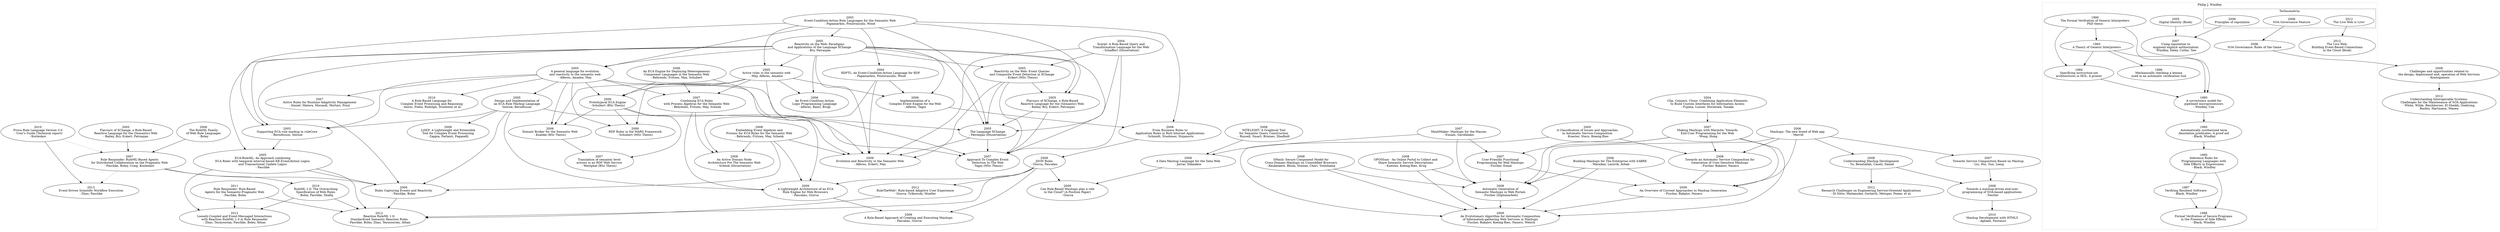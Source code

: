 digraph G {
//	size="46.61,66.22";		// A-1
//	page="66.22,66.61";		// A-1
//	page="33.11,46.61";		// A0
//	page="46.61,33.11";		// A0
//	page="23.39,33.11";		// A1
//	page="16.53,23.39";		// A2
//	page="11.69, 16.53";	// A3
//	page="8.27, 11.69";		// A4
//	rotate="90";
//TODO add XPath and RDF ressources?

/*
 *  2003
 */
	"2003-Papamarkos-ECARLSW.pdf"
	[label="2003\nEvent-Condition-Action Rule Languages for the Semantic Web\n- Papamarkos, Poulovassilis, Wood"];
	"2003-Papamarkos-ECARLSW.pdf" -> "2004-Papamarkos_etal-RDFTL.pdf";
	"2003-Papamarkos-ECARLSW.pdf" -> "2005-Alferes_etal-GLER.pdf";
	"2003-Papamarkos-ECARLSW.pdf" -> "2005-Bailey_etal-FlavorsOfXChange.pdf";
	"2003-Papamarkos-ECARLSW.pdf" -> "2005-Berndtsson_Serioe-ECA_ruleCore.pdf";
	"2003-Papamarkos-ECARLSW.pdf" -> "2005-Bry_etal-XChange.pdf";
	"2003-Papamarkos-ECARLSW.pdf" -> "2005-May_etal-ARSW.pdf";
	"2003-Papamarkos-ECARLSW.pdf" -> "2005-Patranjan-TLE.pdf";
	"2003-Papamarkos-ECARLSW.pdf" -> "2008-Schmidt_etal-BRAP.pdf";

/*
 *  2004
 */
	"2004-Fujima_etal-CCCCAE.pdf"
	[label="2004\nClip, Connect, Clone: Combining Application Elements\nto Build Custom Interfaces for Information Access\n- Fujima, Lunzer, Hornboek, Tanaka"];
	"2004-Fujima_etal-CCCCAE.pdf" -> "2007-Wong_Hong-Marmite.pdf";


	"2004-Papamarkos_etal-RDFTL.pdf"
	[label="2004\nRDFTL: An Event-Condition-Action Language for RDF\n- Papamarkos, Poulovassilis, Wood"];
	"2004-Papamarkos_etal-RDFTL.pdf" -> "2006-Alferes_Tagni-ICEEW.pdf";
	"2004-Papamarkos_etal-RDFTL.pdf" -> "2008-Schenk-ADNA.pdf";
	"2004-Papamarkos_etal-RDFTL.pdf" -> "2009-Alferes_etal-ERSW.pdf";

	"2004-Schaffert-Xcerpt.pdf"
	[label="2004\nXcerpt: A Rule-Based Query and\nTransformation Language for the Web\n- Schaffert (Dissertation)"];
	"2004-Schaffert-Xcerpt.pdf" -> "2005-Eckert-RWEQCED.pdf";
	"2004-Schaffert-Xcerpt.pdf" -> "2005-Patranjan-TLE.pdf";
	"2004-Schaffert-Xcerpt.pdf" -> "2007-Tagni-CET.pdf";
	"2004-Schaffert-Xcerpt.pdf" -> "2009-Alferes_etal-ERSW.pdf";
// Some paper reference also: F. Bry and S. Schaffert. A Gentle Introduction into Xcerpt, a Rule-based Query and Transformation Language for XML


/*
 *  2005
 */
	"2005-Alferes_etal-GLER.pdf"
	[label="2005\nA general language for evolution\nand reactivity in the semantic web\n- Alferes, Amador, May"];
	"2005-Alferes_etal-GLER.pdf" -> "2005-Berndtsson_Serioe-ECA_ruleCore.pdf";
	"2005-Alferes_etal-GLER.pdf" -> "2005-Seirioe_Berndtsson-DIECARML.pdf";
	"2005-Alferes_etal-GLER.pdf" -> "2005-Patranjan-TLE.pdf";
	"2005-Alferes_etal-GLER.pdf" -> "2006-Knabke-Domain_Broker.pdf";
	"2005-Alferes_etal-GLER.pdf" -> "2006-Schubert-ECA_Engine.pdf";
	"2005-Alferes_etal-GLER.pdf" -> "2007-Daniel_etal-ARRAM.pdf";
	"2005-Alferes_etal-GLER.pdf" -> "2007-Tagni-CET.pdf";
	"2005-Alferes_etal-GLER.pdf" -> "2007-Behrends_etal-CECAPA.pdf";
	"2005-Alferes_etal-GLER.pdf" -> "2009-Schubert-RDF_Rules_MARS.pdf";
	"2005-Alferes_etal-GLER.pdf" -> "2010-Anicic_etal-RBLCEPR.pdf";

	"2005-Bailey_etal-FlavorsOfXChange.pdf"
	[label="2005\nFlavours of XChange, a Rule-Based\nReactive Language for the (Semantic) Web\n- Bailey, Bry, Eckert, Patranjan"];
	"2005-Bailey_etal-FlavorsOfXChange.pdf" -> "2005-Patranjan-TLE.pdf";
	"2005-Bailey_etal-FlavorsOfXChange.pdf" -> "2007-Tagni-CET.pdf";

	"2005-Ball_etal-OOjDrew.pdf"
	[label="2005\nFlavours of XChange, a Rule-Based\nReactive Language for the (Semantic) Web\n- Bailey, Bry, Eckert, Patranjan"];
	"2005-Ball_etal-OOjDrew.pdf" -> "2007-Paschke_etal-RuleResponder.pdf";

	"2005-Berndtsson_Serioe-ECA_ruleCore.pdf"
	[label="2005\nSupporting ECA rule markup in ruleCore\n- Berndtsson, Seirioe"];
	"2005-Berndtsson_Serioe-ECA_ruleCore.pdf" -> "2005-Paschke-ECA_RuleML.pdf";

	"2005-Bry_etal-XChange.pdf"
	[label="2005\nReactivity on the Web: Paradigms\nand Applications of the Language XChange\n- Bry, Patranjan"];
	"2005-Bry_etal-XChange.pdf" -> "2005-Alferes_etal-GLER.pdf";
	"2005-Bry_etal-XChange.pdf" -> "2005-Bailey_etal-FlavorsOfXChange.pdf";
	"2005-Bry_etal-XChange.pdf" -> "2005-Berndtsson_Serioe-ECA_ruleCore.pdf";
	"2005-Bry_etal-XChange.pdf" -> "2005-Eckert-RWEQCED.pdf";
	"2005-Bry_etal-XChange.pdf" -> "2005-May_etal-ARSW.pdf";
	"2005-Bry_etal-XChange.pdf" -> "2005-Patranjan-TLE.pdf";
	"2005-Bry_etal-XChange.pdf" -> "2005-Paschke-ECA_RuleML.pdf";
	"2005-Bry_etal-XChange.pdf" -> "2006-Alferes_etal-ECALPL.pdf";
	"2005-Bry_etal-XChange.pdf" -> "2006-Alferes_Tagni-ICEEW.pdf";
	"2005-Bry_etal-XChange.pdf" -> "2007-Tagni-CET.pdf";
	"2005-Bry_etal-XChange.pdf" -> "2009-Alferes_etal-ERSW.pdf";
	"2005-Bry_etal-XChange.pdf" -> "2009-Paschke_Boley-RCER.pdf";

	"2005-Eckert-RWEQCED.pdf"
	[label="2005\nReactivity on the Web: Event Queries\nand Composite Event Detection in XChange\n- Eckert (MSc Thesis)"];
	"2005-Eckert-RWEQCED.pdf" -> "2005-Bailey_etal-FlavorsOfXChange.pdf";
	"2005-Eckert-RWEQCED.pdf" -> "2007-Tagni-CET.pdf";
	"2005-Eckert-RWEQCED.pdf" -> "2005-Patranjan-TLE.pdf";
	"2005-Eckert-RWEQCED.pdf" -> "2009-Alferes_etal-ERSW.pdf";

	"2005-Kuester_etal-CIAASC.pdf"
	[label="2005\nA Classification of Issues and Approaches\nin Automatic Service Composition\n- Kuester, Stern, Koenig-Ries"];
	"2005-Kuester_etal-CIAASC.pdf" -> "2008-Fischer_etal-TASCG.pdf";
	"2005-Kuester_etal-CIAASC.pdf" -> "2009-Fischer_etal-EAACIGWS.pdf";

	"2005-May_etal-ARSW.pdf"
	[label="2005\nActive rules in the semantic web\n- May, Alferes, Amador"];
	"2005-May_etal-ARSW.pdf" -> "2006-Knabke-Domain_Broker.pdf";
	"2005-May_etal-ARSW.pdf" -> "2006-Alferes_etal-ECALPL.pdf";
	"2005-May_etal-ARSW.pdf" -> "2006-Alferes_Tagni-ICEEW.pdf";
	"2005-May_etal-ARSW.pdf" -> "2006-Schubert-ECA_Engine.pdf";
	"2005-May_etal-ARSW.pdf" -> "2007-Behrends_etal-CECAPA.pdf";
	"2005-May_etal-ARSW.pdf" -> "2009-Alferes_etal-ERSW.pdf";
	"2005-May_etal-ARSW.pdf" -> "2009-Schubert-RDF_Rules_MARS.pdf";

	"2005-Patranjan-TLE.pdf"
	[label="2005\nThe Language XChange\n- Patranjan (Dissertation)"];
	"2005-Patranjan-TLE.pdf" -> "2007-Tagni-CET.pdf";
	"2005-Patranjan-TLE.pdf" -> "2009-Alferes_etal-ERSW.pdf";

	"2005-Paschke-ECA_RuleML.pdf"
	[label="2005\nECA-RuleML: An Approach combining\nECA Rules with temporal interval-based KR Event/Action Logics\nand Transactional Update Logics\n- Paschke"];
	"2005-Paschke-ECA_RuleML.pdf" -> "2009-Paschke_Boley-RCER.pdf";
	"2005-Paschke-ECA_RuleML.pdf" -> "2012-Zhao_etal-LCEMI.pdf";
	"2005-Paschke-ECA_RuleML.pdf" -> "2012-Paschke_etal-ReactionRuleML.pdf";

	"2005-Seirioe_Berndtsson-DIECARML.pdf"
	[label="2005\nDesign and Implementation of\nan ECA Rule Markup Language\nSeirioe, Berndtsson"];
	"2005-Seirioe_Berndtsson-DIECARML.pdf" -> "2005-Berndtsson_Serioe-ECA_ruleCore.pdf";
	"2005-Seirioe_Berndtsson-DIECARML.pdf" -> "2009-Alferes_etal-ERSW.pdf";
	"2005-Seirioe_Berndtsson-DIECARML.pdf" -> "2009-Pascalau_Giurca-LWAECARE.pdf";
	"2005-Seirioe_Berndtsson-DIECARML.pdf" -> "2009-Paschke_Boley-RCER.pdf"
	"2005-Seirioe_Berndtsson-DIECARML.pdf" -> "2009-Zappia_etal-LiSEP.pdf";
	
/*
 *  2006
 */
	"2006-Alferes_etal-ECALPL.pdf"
	[label="2006\nAn Event-Condition-Action\nLogic Programming Language\n- Alferes, Banti, Brogi"];

	"2006-Alferes_Tagni-ICEEW.pdf"
	[label="2006\nImplementation of a\nComplex Event Engine for the Web\n- Alferes, Tagni"];
	"2006-Alferes_Tagni-ICEEW.pdf" -> "2008-Schmidt_etal-BRAP.pdf";

	"2006-Behrends_etal-ECAEDHCL.pdf"
	[label="2006\nAn ECA Engine for Deploying Heterogeneous\nComponent Languages in the Semantic Web\n- Behrends, Fritzen, May, Schubert"];
	"2006-Behrends_etal-ECAEDHCL.pdf" -> "2006-Schubert-ECA_Engine.pdf";
	"2006-Behrends_etal-ECAEDHCL.pdf" -> "2007-Behrends_etal-CECAPA.pdf";
	"2006-Behrends_etal-ECAEDHCL.pdf" -> "2009-Pascalau_Giurca-LWAECARE.pdf";

	"2006-Boley-RuleML.pdf"
	[label="2006\nThe RuleML Family\nof Web Rule Languages\n- Boley"];
	"2006-Boley-RuleML.pdf" -> "2007-Paschke_etal-RuleResponder.pdf";
	
	"2006-Knabke-Domain_Broker.pdf"
	[label="2006\nDomain Broker for the Semantic Web\n- Knabke (BSc Thesis)"];
	"2006-Knabke-Domain_Broker.pdf" -> "2007-Westphal-TSLA.pdf";

	"2006-Merrill-MNBWA.pdf"
	[label="2006\nMashups: The new breed of Web app\n- Merrill"];
	"2006-Merrill-MNBWA.pdf" -> "2008-Fischer_etal-TASCG.pdf";
	"2006-Merrill-MNBWA.pdf" -> "2009-Fischer_etal-OCAMG.pdf";
	"2006-Merrill-MNBWA.pdf" -> "2008-Fischer-AGSMWP.pdf";
	"2006-Merrill-MNBWA.pdf" -> "2007-Liu_etal-TSCBM.pdf"
	"2006-Merrill-MNBWA.pdf" -> "2008-Yu_etal-UMD.pdf";

	"2006-Schubert-ECA_Engine.pdf"
	[label="2006\nPrototypical ECA Engine\n- Schubert (BSc Thesis)"];
	"2006-Schubert-ECA_Engine.pdf" -> "2006-Knabke-Domain_Broker.pdf";
	"2006-Schubert-ECA_Engine.pdf" -> "2007-Tagni-CET.pdf";
	"2006-Schubert-ECA_Engine.pdf" -> "2007-Westphal-TSLA.pdf";
	"2006-Schubert-ECA_Engine.pdf" -> "2009-Schubert-RDF_Rules_MARS.pdf";

/*
 *  2007
 */
	"2007-Behrends_etal-CECAPA.pdf"
	[label="2007\nCombining ECA Rules\nwith Process Algebras for the Semantic Web\n- Behrends, Fritzen, May, Schenk"];
	"2007-Behrends_etal-CECAPA.pdf" -> "2009-Pascalau_Giurca-LWAECARE.pdf";
	"2007-Behrends_etal-CECAPA.pdf" -> "2008-Schenk-ADNA.pdf";

	"2007-Daniel_etal-ARRAM.pdf"
	[label="2007\nActive Rules for Runtime Adaptivity Management\n- Daniel, Matera, Morandi, Mortari, Pozzi"];

	"2007-Ennals_Garofalakis-Mashmaker.pdf"
	[label="2007\nMashMaker: Mashups for the Masses\n- Ennals, Garofalakis"];
	"2007-Ennals_Garofalakis-Mashmaker.pdf" -> "2007-Ennals_Gay-UFFPWM.pdf";
	"2007-Ennals_Garofalakis-Mashmaker.pdf" -> "2008-Fischer-AGSMWP.pdf";
	"2007-Ennals_Garofalakis-Mashmaker.pdf" -> "2009-Jarrar_Dikaiakos-MashQL.pdf";

	"2007-Ennals_Gay-UFFPWM.pdf"
	[label="2007\nUser-Friendly Functional\nProgramming for Web Mashups\n- Fischer, Ennal"];
	"2007-Ennals_Gay-UFFPWM.pdf" -> "2008-Fischer-AGSMWP.pdf";
	"2007-Ennals_Gay-UFFPWM.pdf" -> "2009-Fischer_etal-OCAMG.pdf";

	"2007-Paschke_etal-RuleResponder.pdf"
	[label="2007\nRule Responder: RuleML-Based Agents\nfor Distributed Collaboration on the Pragmatic Web\n- Paschke, Boley, Craig, Kozlenkov"];
	"2007-Paschke_etal-RuleResponder.pdf" -> "2009-Paschke_Boley-RCER.pdf";
	"2007-Paschke_etal-RuleResponder.pdf" -> "2010-Boley_etal-RuleML.pdf";
	"2007-Paschke_etal-RuleResponder.pdf" -> "2013_Zhao-Paschke_EDSWE.pdf" [style="dotted"];

	"2007-Tagni-CET.pdf"
	[label="2007\nApproach To Complex Event\nDetection In The Web\n- Tagni (MSc Thesis)"];

	"2007-Westphal-TSLA.pdf"
	[label="2007\nTranslation of semantic level\nactions in an RDF Web Service\n- Westphal (BSc Thesis)"];

	"2007-Wong_Hong-Marmite.pdf"
	[label="2007\nMaking Mashups with Marmite: Towards\nEnd-User Programming for the Web\n- Wong, Hong"];
	"2007-Wong_Hong-Marmite.pdf" -> "2007-Ennals_Gay-UFFPWM.pdf";
	"2007-Wong_Hong-Marmite.pdf" -> "2008-Fischer_etal-TASCG.pdf";
	"2007-Wong_Hong-Marmite.pdf" -> "2008-Fischer-AGSMWP.pdf";
	"2007-Wong_Hong-Marmite.pdf" -> "2009-Fischer_etal-EAACIGWS.pdf";
	"2007-Wong_Hong-Marmite.pdf" -> "2009-Fischer_etal-OCAMG.pdf";

	"2007-Liu_etal-TSCBM.pdf"
	[label="2007\nTowards Service Composition Based on Mashup\n- Liu, Hui, Sun, Liang"];
	"2007-Liu_etal-TSCBM.pdf" -> "2008-Nestler-MEPSA.pdf";

/*
 *  2008
 */
	"UNAVAILABLE.txt#6"
	[label="2008\nEmbedding Event Algebras and\nProcess for ECA Rules for the Semantic Web\n- Behrends, Fritzen, May, Schenk"];
	"UNAVAILABLE.txt#6" -> "2008-Schenk-ADNA.pdf";
	"UNAVAILABLE.txt#6" -> "2009-Alferes_etal-ERSW.pdf";
	"UNAVAILABLE.txt#6" -> "2009-Pascalau_Giurca-LWAECARE.pdf";
	"UNAVAILABLE.txt#6" -> "2009-Paschke_Boley-RCER.pdf";

	"2008-Fischer-AGSMWP.pdf"
	[label="2008\nAutomatic Generation of\nSemantic Mashups in Web Portals\n- Fischer (Diplomarbeit)"];
	"2008-Fischer-AGSMWP.pdf" -> "2009-Fischer_etal-EAACIGWS.pdf";
	
	"2008-Fischer_etal-TASCG.pdf"
	[label="2008\nTowards an Automatic Service Composition for\nGeneration of User-Sensitive Mashups\n- Fischer, Bakalov, Nauerz"];
	"2008-Fischer_etal-TASCG.pdf" -> "2009-Fischer_etal-OCAMG.pdf";

	"2008-Giurca_Pascalau-JSON_Rules.pdf"
	[label="2008\nJSON Rules\n- Giurca, Pascalau"];
	"2008-Giurca_Pascalau-JSON_Rules.pdf" -> "2009-Giurca-PositionPaper.pdf";
	"2008-Giurca_Pascalau-JSON_Rules.pdf" -> "2009-Pascalau_Giurca-LWAECARE.pdf";
	"2008-Giurca_Pascalau-JSON_Rules.pdf" -> "2012-Giurca_etal-RuleTheWeb.pdf";
	"2008-Giurca_Pascalau-JSON_Rules.pdf" -> "2009-Pascalau_Giurca-RBACEM.pdf";
	"2008-Giurca_Pascalau-JSON_Rules.pdf" -> "2012-Paschke_etal-ReactionRuleML.pdf";

	"2008-Keukelaere-SCMCDM.pdf"
	[label="2008\nSMash: Secure Component Model for\nCross-Domain Mashups on Unmodified Browsers\n- Keukelaere, Bhola, Steiner, Chari, Yoshihama"];
	"2008-Keukelaere-SCMCDM.pdf" -> "2008-Fischer-AGSMWP.pdf";
	"2008-Keukelaere-SCMCDM.pdf" -> "2009-Fischer_etal-EAACIGWS.pdf";

	"2008-Kontogiannis-COWS.pdf"
	[label="2008\nChallenges and opportunities related to\nthe design, deployment and, operation of Web Services\n- Kontogiannis"];
	"2008-Kontogiannis-COWS.pdf" -> "2012-White_etal-UISCMSOAA.pdf";

	"2008-Kuester_etal-Opossum.pdf"
	[label="2008\nOPOSSum - An Online Portal to Collect and\nShare Semantic Service Descriptions\n- Kuester, Koenig-Ries, Krug"];
	"2008-Kuester_etal-Opossum.pdf" -> "2008-Fischer-AGSMWP.pdf";
	"2008-Kuester_etal-Opossum.pdf" -> "2009-Fischer_etal-EAACIGWS.pdf";

	"2008-Maraikar_etal-BMWSABRE.pdf"
	[label="2008\nBuilding Mashups for The Enterprise with SABRE\n- Maraikar, Lazovik, Arbab"];
	"2008-Maraikar_etal-BMWSABRE.pdf" -> "2008-Fischer-AGSMWP.pdf";
	"2008-Maraikar_etal-BMWSABRE.pdf" -> "2009-Fischer_etal-EAACIGWS.pdf";
	"2008-Maraikar_etal-BMWSABRE.pdf" -> "2009-Fischer_etal-OCAMG.pdf";

	"2008-Nestler-MEPSA.pdf"
	[label="2008\nTowards a mashup-driven end-user\nprogramming of SOA-based applications\n- Nestler"];
	"2008-Nestler-MEPSA.pdf" -> "2010-Aghaee_Pautasso-MDHTML5.pdf";

	"2008-Russell_etal-Nitelight.pdf"
	[label="2008\nNITELIGHT: A Graphical Tool\nfor Semantic Query Construction\n- Russell, Smart, Braines, Shadbolt"];
	"2008-Russell_etal-Nitelight.pdf" -> "2009-Jarrar_Dikaiakos-MashQL.pdf";

	"2008-Schenk-ADNA.pdf"
	[label="2008\nAn Active Domain Node\nArchitecture For The Semantic Web\n- Schenk (Dissertation)"];

	"2008-Schmidt_etal-BRAP.pdf"
	[label="2008\nFrom Business Rules to\nApplication Rules in Rich Internet Applications\n- Schmidt, Stuehmer, Stojanovic"];
	"2008-Schmidt_etal-BRAP.pdf" -> "2008-Giurca_Pascalau-JSON_Rules.pdf";

	"2008-Yu_etal-UMD.pdf"
	[label="2008\nUnderstanding Mashup Development\n- Yu, Benatallah, Casati, Daniel"];
	"2008-Yu_etal-UMD.pdf" -> "2012-Nitto_etal-RCESOA.pdf";
	"2008-Yu_etal-UMD.pdf" -> "2008-Nestler-MEPSA.pdf";

/*
 *  2009
 */
	"2009-Alferes_etal-ERSW.pdf"
	[label="2009\nEvolution and Reactivity in the Semantic Web\n- Alferes, Eckert, May"];

	"2009-Fischer_etal-OCAMG.pdf"
	[label="2009\nAn Overview of Current Approaches to Mashup Generation\n- Fischer, Bakalov, Nauerz"];
	"2009-Fischer_etal-OCAMG.pdf" -> "2009-Fischer_etal-EAACIGWS.pdf";

	"2009-Fischer_etal-EAACIGWS.pdf"
	[label="2009\nAn Evolutionary Algorithm for Automatic Composition\nof Information-gathering Web Services in Mashups\n- Fischer, Bakalov, Koenig-Ries, Nauerz, Welsch"];

	"2009-Giurca-PositionPaper.pdf"
	[label="2009\nCan Rule-Based Mashups play a role\nin the Cloud? (A Position Paper)\n- Giurca"];

	"2009-Jarrar_Dikaiakos-MashQL.pdf"
	[label="2009\nA Data Mashup Language for the Data Web\n- Jarrar, Dikaiakos"];
	"2009-Jarrar_Dikaiakos-MashQL.pdf" -> "2009-Giurca-PositionPaper.pdf";

	"2009-Pascalau_Giurca-LWAECARE.pdf"
	[label="2009\nA Lightweight Architecture of an ECA\nRule Engine for Web Browsers\n- Pascalau, Giurca"];
	"2009-Pascalau_Giurca-LWAECARE.pdf" -> "2009-Pascalau_Giurca-RBACEM.pdf";

	"2009-Paschke_Boley-RCER.pdf"
	[label="2009\nRules Capturing Events and Reactivity\n- Paschke, Boley"];
	"2009-Paschke_Boley-RCER.pdf" -> "2012-Paschke_etal-ReactionRuleML.pdf";

	"2009-Schubert-RDF_Rules_MARS.pdf"
	[label="2009\nRDF Rules in the MARS Framework\n- Schubert (MSc Thesis)"];

	"2009-Pascalau_Giurca-RBACEM.pdf"
	[label="2009\nA Rule-Based Approach of Creating and Executing Mashups\n- Pascalau, Giurca"];

	"2009-Zappia_etal-LiSEP.pdf"
	[label="2009\nLiSEP: A Lightweight and Extensible\nTool for Complex Event Processing\n- Zappia, Parlanti, Paganelli"];

/*
 *  2010
 */
	"2010-Anicic_etal-RBLCEPR.pdf"
	[label="2010\nA Rule-Based Language for\nComplex Event Processing and Reasoning\n- Anicic, Fodor, Rudolph, Stuehmer et al."];

	"2010-Boley_etal-RuleML.pdf"
	[label="2010\nRuleML 1.0: The Overarching\nSpecification of Web Rules\n- Boley, Paschke, Shafiq"];
	"2010-Boley_etal-RuleML.pdf" -> "2012-Zhao_etal-LCEMI.pdf";
	"2010-Boley_etal-RuleML.pdf" -> "2012-Paschke_etal-ReactionRuleML.pdf";

	"2010-Aghaee_Pautasso-MDHTML5.pdf"
	[label="2010\nMashup Development with HTML5\n- Aghaee, Pautasso"];

	"2010_Kozlenkov_Prova.pdf"
	[label="2010\nProva Rule Language Version 3.0\n - User's Guide (Technical report)\n- Kozlenkov"];
	"2010_Kozlenkov_Prova.pdf" -> "2013_Zhao-Paschke_EDSWE.pdf";
	"2010_Kozlenkov_Prova.pdf" -> "2007-Paschke_etal-RuleResponder.pdf" [style="dotted"];

/*
 *  2011
 */
	"UNAVAILABLE.txt#11"
	[label="2011\nRule Responder: Rule-Based\nAgents for the Semantic-Pragmatic Web\n- Paschke, Boley"];
	"UNAVAILABLE.txt#11" -> "2012-Zhao_etal-LCEMI.pdf";
	"UNAVAILABLE.txt#11" -> "2012-Paschke_etal-ReactionRuleML.pdf";

/*
 *  2012
 */
	"2012-Giurca_etal-RuleTheWeb.pdf"
	[label="2012\nRuleTheWeb!: Rule-based Adaptive User Experience\n- Giurca, Tylkowski, Mueller"];
	"2012-Giurca_etal-RuleTheWeb.pdf" -> "2012-Paschke_etal-ReactionRuleML.pdf";

	"2012-Nitto_etal-RCESOA.pdf"
	[label="2012\nResearch Challenges on Engineering Service-Oriented Applications\n- Di Nitto, Meilaender, Gorlatch, Metzger, Psaier, et al."];

	"2012-Zhao_etal-LCEMI.pdf"
	[label="2012\nLoosely-Coupled and Event-Messaged Interactions\nwith Reaction RuleML 1.0 in Rule Responder\n- Zhao, Teymourian, Paschke, Boley, Athan"];

	"2012-White_etal-UISCMSOAA.pdf"
	[label="2012\nUnderstanding Interoperable Systems:\nChallenges for the Maintenance of SOA Applications\n- White, Wilde, Reichherzer, El-Sheikh, Goehring,\nBaskin, Hartmann, Manea"];

	"2012-Paschke_etal-ReactionRuleML.pdf"
	[label="2012\nReaction RuleML 1.0:\nStandardized Semantic Reaction Rules\n- Paschke, Boley, Zhao, Teymourian, Athan"];

/*
 *  2013
 */
 	"2013_Zhao-Paschke_EDSWE.pdf"
	[label="2013\nEvent-Driven Scientific Workflow Execution\n- Zhao, Paschke"];

//A framework for network-wide semantic event correlation
//http://proceedings.spiedigitallibr"2009-Fischer_etal-OCAMG.pdf"ary.org/proceeding.aspx?articleid=1692035

//Josuttis, N.: SOA in Practice: The Art of Distributed System Design. O'Reilly, Sebastopol (2007)
//Kaye, D.: Loosely Coupled: The Missing Pieces of Web Services. RDS Press (2003)
//Pautasso, Wilde: Why is the web loosely coupled?: a multi-faceted metric for service design
//Niemann, Eckert, Repp, Steinmetz: Towards a Generic Governance Model for Service-oriented Architectures


// Phil J. Windley
	"2006-Windley-SOAGovernance.pdf" -> "2008-Kontogiannis-COWS.pdf";
	subgraph cluster_windley {
		label = "Philip J. Windley";
		color=lightgrey;

		"UNAVAILABLE.txt#13"
		[label="1990\nThe Formal Verifcation of Generic Interpreters\nPhD thesis"];
		"UNAVAILABLE.txt#13" -> "1994-Windley-SISAHO.pdf";
		"UNAVAILABLE.txt#13" -> "1993-Windley-TGI.pdf";
		"UNAVAILABLE.txt#13" -> "1995-Windley_Coe-CMPM.pdf";

		"1993-Windley-TGI.pdf"
		[label="1993\nA Theory of Generic Interpreters"];
		"1993-Windley-TGI.pdf" -> "1995-Windley_Coe-CMPM.pdf";
		"1993-Windley-TGI.pdf" -> "UNAVAILABLE.txt#12";
		"1993-Windley-TGI.pdf" -> "1994-Windley-SISAHO.pdf";

		"1994-Windley-SISAHO.pdf"
		[label="1994\nSpecifying instruction-set\narchitectures in HOL: A primer"];
		"1994-Windley-SISAHO.pdf" -> "1995-Windley_Coe-CMPM.pdf";


		"1995-Windley_Coe-CMPM.pdf"
		[label="1995\nA correctness model for\npipelined microprocessors\n- Windley, Coe"];
		"1995-Windley_Coe-CMPM.pdf" -> "1995-Black_Windley-ASTDP.pdf";

		"1995-Black_Windley-ASTDP.pdf"
		[label="1995\nAutomatically synthesized term\ndenotation predicates: A proof aid\n- Black, Windley"];
		"1995-Black_Windley-ASTDP.pdf" -> "1996-Black_Windley-IRPLSEE.pdf";

		"1996-Black_Windley-IRPLSEE.pdf"
		[label="1995\nInference Rules for\nProgramming Languages with\nSide Effects in Expressions\n- Black, Windley"];
		"1996-Black_Windley-IRPLSEE.pdf" -> "1997-Black_Windley-VRS.pdf";
		"1996-Black_Windley-IRPLSEE.pdf" -> "1998-Black_Windley-FVSPPSE.pdf";

		"UNAVAILABLE.txt#12"
		[label="1996\nMechanically checking a lemma\nused in an automatic verification tool"];

		"1997-Black_Windley-VRS.pdf"
		[label="1997\nVerifying Resilient Software\n- Black, Windley"];
		"1997-Black_Windley-VRS.pdf" -> "1998-Black_Windley-FVSPPSE.pdf";

		"1998-Black_Windley-FVSPPSE.pdf"
		[label="1998\nFormal Verifcation of Secure Programs\nin the Presence of Side Effects\n- Black, Windley"];

		"UNAVAILABLE.txt#14"
		[label="2005\nDigital Identity (Book)"];
		"UNAVAILABLE.txt#14" -> "2007-Windley_etal-URAEA.pdf";

		"2006-Windley-SOAGovernance.pdf"
		[label="2006\nSOA Governance: Rules of the Game"];
		
		"http://www.windley.com/archives/2006/06/principles_of_r" -> "2007-Windley_etal-URAEA.pdf";
		"http://www.windley.com/archives/2006/01/soa_governance_4.shtml" -> "2006-Windley-SOAGovernance.pdf";
		"http://www.windley.com/archives/2012/01/the_live_web_is_live.shtml" -> "UNAVAILABLE.txt#15";
		subgraph cluster_technometria {
			label = "Technometria";
			color=dimgrey;

			"http://www.windley.com/archives/2006/01/soa_governance_4.shtml"
			[label="2006\nSOA Governance Feature"];

			"http://www.windley.com/archives/2006/06/principles_of_r"
			[label="2006\nPrinciples of reputation"];

			"http://www.windley.com/archives/2012/01/the_live_web_is_live.shtml"
			[label="2012\nThe Live Web is Live!"];
		}

		"2007-Windley_etal-URAEA.pdf"
		[label="2007\nUsing reputation to\naugment explicit authorization\n -Windley, Daley, Cutler, Tew"];
		
		"UNAVAILABLE.txt#15"
		[label="2012\nThe Live Web:\nBuilding Event-Based Connections\nin the Cloud (Book)"];
	}


}

/*
References implemented:

"2003-Papamarkos-ECARLSW.pdf"

"2004-Frei_etal-EAAMP.pdf"
"2004-Fujima_etal-CCCCAE.pdf"
"2004-Papamarkos_etal-RDFTL.pdf"
"2004-Schaffert-Xcerpt.pdf"

"2005-Alferes_etal-GLER.pdf"
"2005-Bailey_etal-FlavorsOfXChange.pdf"
"2005-Berndtsson_Serioe-ECA_ruleCore.pdf"
"2005-Bry_etal-XChange.pdf"
"2005-Eckert-RWEQCED.pdf"
"2005-Kuester_etal-CIAASC.pdf"
"2005-May_etal-ARSW.pdf"
"2005-Paschke-ECA_RuleML.pdf"
"2005-Patranjan-TLE.pdf"

"2006-Alferes_etal-ECALPL.pdf"
"2006-Alferes_Tagni-ICEEW.pdf"
"2006-Knabke-Domain_Broker.pdf"
"2006-Merrill-MNBWA.pdf"
"2006-Schubert-ECA_Engine.pdf"

"2007-Behrends_etal-CECAPA.pdf"
"2007-Daniel_etal-ARRAM.pdf"
"2007-Ennals_Garofalakis-Mashmaker.pdf"
"2007-Ennals_Gay-UFFPWM.pdf"
"2007-Perry_etal-SCTATQ.pdf"
"2007-Tagni-CET.pdf"
"2007-Westphal-TSLA.pdf"
"2007-Wong_Hong-Marmite.pdf"

"2008-Fischer-AGSMWP.pdf"
"2008-Fischer_etal-TASCG.pdf"
"2008-Giurca_Pascalau-JSON_Rules.pdf"
"2008-Keukelaere-SCMCDM.pdf"
"2008-Kuester_etal-Opossum.pdf"
"2008-Maraikar_etal-BMWSABRE.pdf"
"2008-Russell_etal-Nitelight.pdf"
"2008-Schenk-ADNA.pdf"
"2008-Schmidt_etal-BRAP.pdf"
"2008-Sheth_Perry-TSWSTT.pdf"

"2009-Alferes_etal-ERSW.pdf"
"2009-Fischer_etal-EAACIGWS.pdf"
"2009-Fischer_etal-OCAMG.pdf"
"2009-Giurca-PositionPaper.pdf"
"2009-Jarrar_Dikaiakos-MashQL.pdf"
"2009-Pascalau_Giurca-LWAECARE.pdf"
"2009-Schubert-RDF_Rules_MARS.pdf"

"2010-Anicic_etal-RBLCEPR.pdf"
"2010-Boley_etal-RuleML.pdf"
"2010-Ye_Jacobsen-EEWS.pdf"

"2011-Pfisterer_etal-Spitfire.pdf"
"2011-Zhou_etal-ISCEPF.pdf"

"2012-Barazzutti-ThriftyPrivacy.pdf"
"2012-Cubo_etal-BACT.pdf"
"2012-Giurca_etal-RuleTheWeb.pdf"
"2012-Nitto_etal-RCESOA.pdf"
"2012-Patel-TTGI.pdf"
"2012-Zhao_etal-LCEMI.pdf"

"2013-Pongpaichet_etal-EventShop.pdf"


*/


/*
'Cited by' crawled through:

"2007-Westphal-TSLA.pdf"

"2008-Schenk-ADNA.pdf"

"2009-Schubert-RDF_Rules_MARS.pdf"

*/




